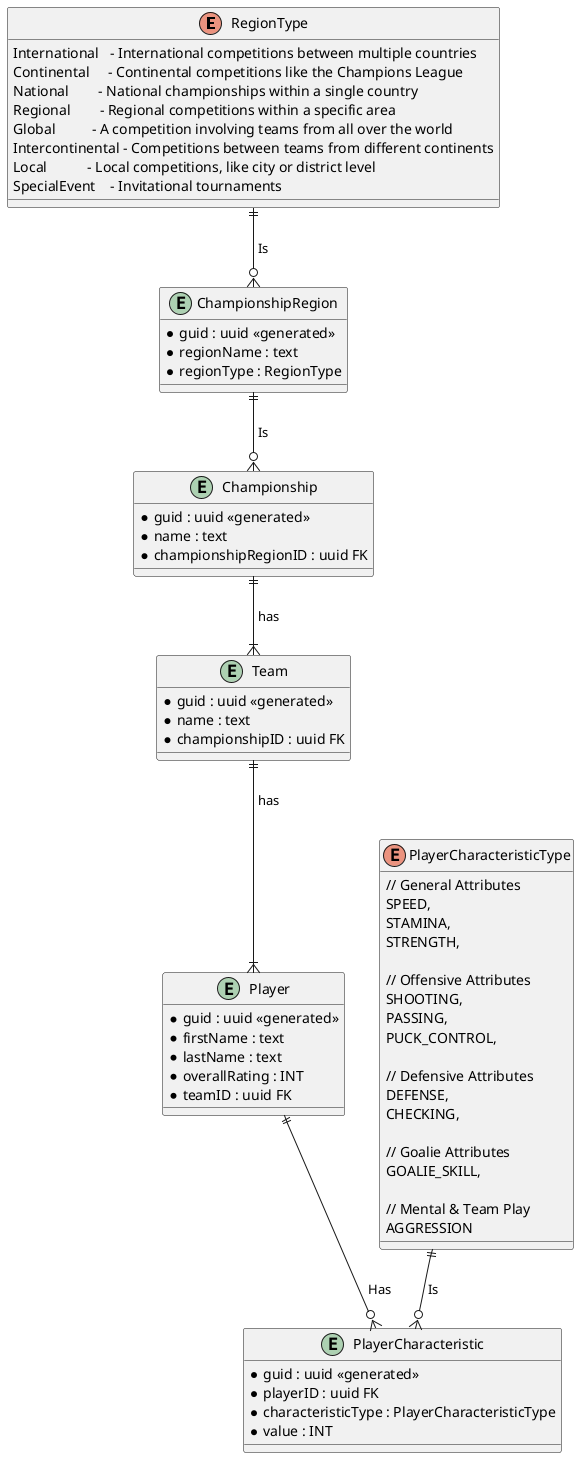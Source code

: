 @startuml

enum RegionType {
  International   - International competitions between multiple countries
  Continental     - Continental competitions like the Champions League
  National        - National championships within a single country
  Regional        - Regional competitions within a specific area
  Global          - A competition involving teams from all over the world
  Intercontinental - Competitions between teams from different continents
  Local           - Local competitions, like city or district level
  SpecialEvent    - Invitational tournaments
}

entity ChampionshipRegion {
  * guid : uuid <<generated>>
  * regionName : text
  * regionType : RegionType
}

entity Championship {
  * guid : uuid <<generated>>
  * name : text
  * championshipRegionID : uuid FK
}

entity Team {
  * guid : uuid <<generated>>
  * name : text
  * championshipID : uuid FK
}

entity Player {
  * guid : uuid <<generated>>
  * firstName : text
  * lastName : text
  * overallRating : INT
  * teamID : uuid FK
}

entity PlayerCharacteristic {
  * guid : uuid <<generated>>
  * playerID : uuid FK
  * characteristicType : PlayerCharacteristicType
  * value : INT
}

enum PlayerCharacteristicType {
    // General Attributes
    SPEED,
    STAMINA,
    STRENGTH,

    // Offensive Attributes
    SHOOTING,
    PASSING,
    PUCK_CONTROL,

    // Defensive Attributes
    DEFENSE,
    CHECKING,

    // Goalie Attributes
    GOALIE_SKILL,

    // Mental & Team Play
    AGGRESSION
}

RegionType ||--o{ ChampionshipRegion : " Is"

ChampionshipRegion ||--o{ Championship : " Is"

Championship ||--|{ Team : " has"

Team ||--|{ Player : " has"

Player ||--o{ PlayerCharacteristic : " Has "

PlayerCharacteristicType ||--o{ PlayerCharacteristic : " Is"

@enduml